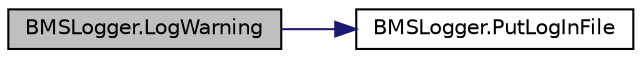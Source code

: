 digraph "BMSLogger.LogWarning"
{
 // LATEX_PDF_SIZE
  edge [fontname="Helvetica",fontsize="10",labelfontname="Helvetica",labelfontsize="10"];
  node [fontname="Helvetica",fontsize="10",shape=record];
  rankdir="LR";
  Node15 [label="BMSLogger.LogWarning",height=0.2,width=0.4,color="black", fillcolor="grey75", style="filled", fontcolor="black",tooltip=" "];
  Node15 -> Node16 [color="midnightblue",fontsize="10",style="solid",fontname="Helvetica"];
  Node16 [label="BMSLogger.PutLogInFile",height=0.2,width=0.4,color="black", fillcolor="white", style="filled",URL="$class_b_m_s_logger.html#a35d256ba794d85ee97106e0c657ce280",tooltip=" "];
}
